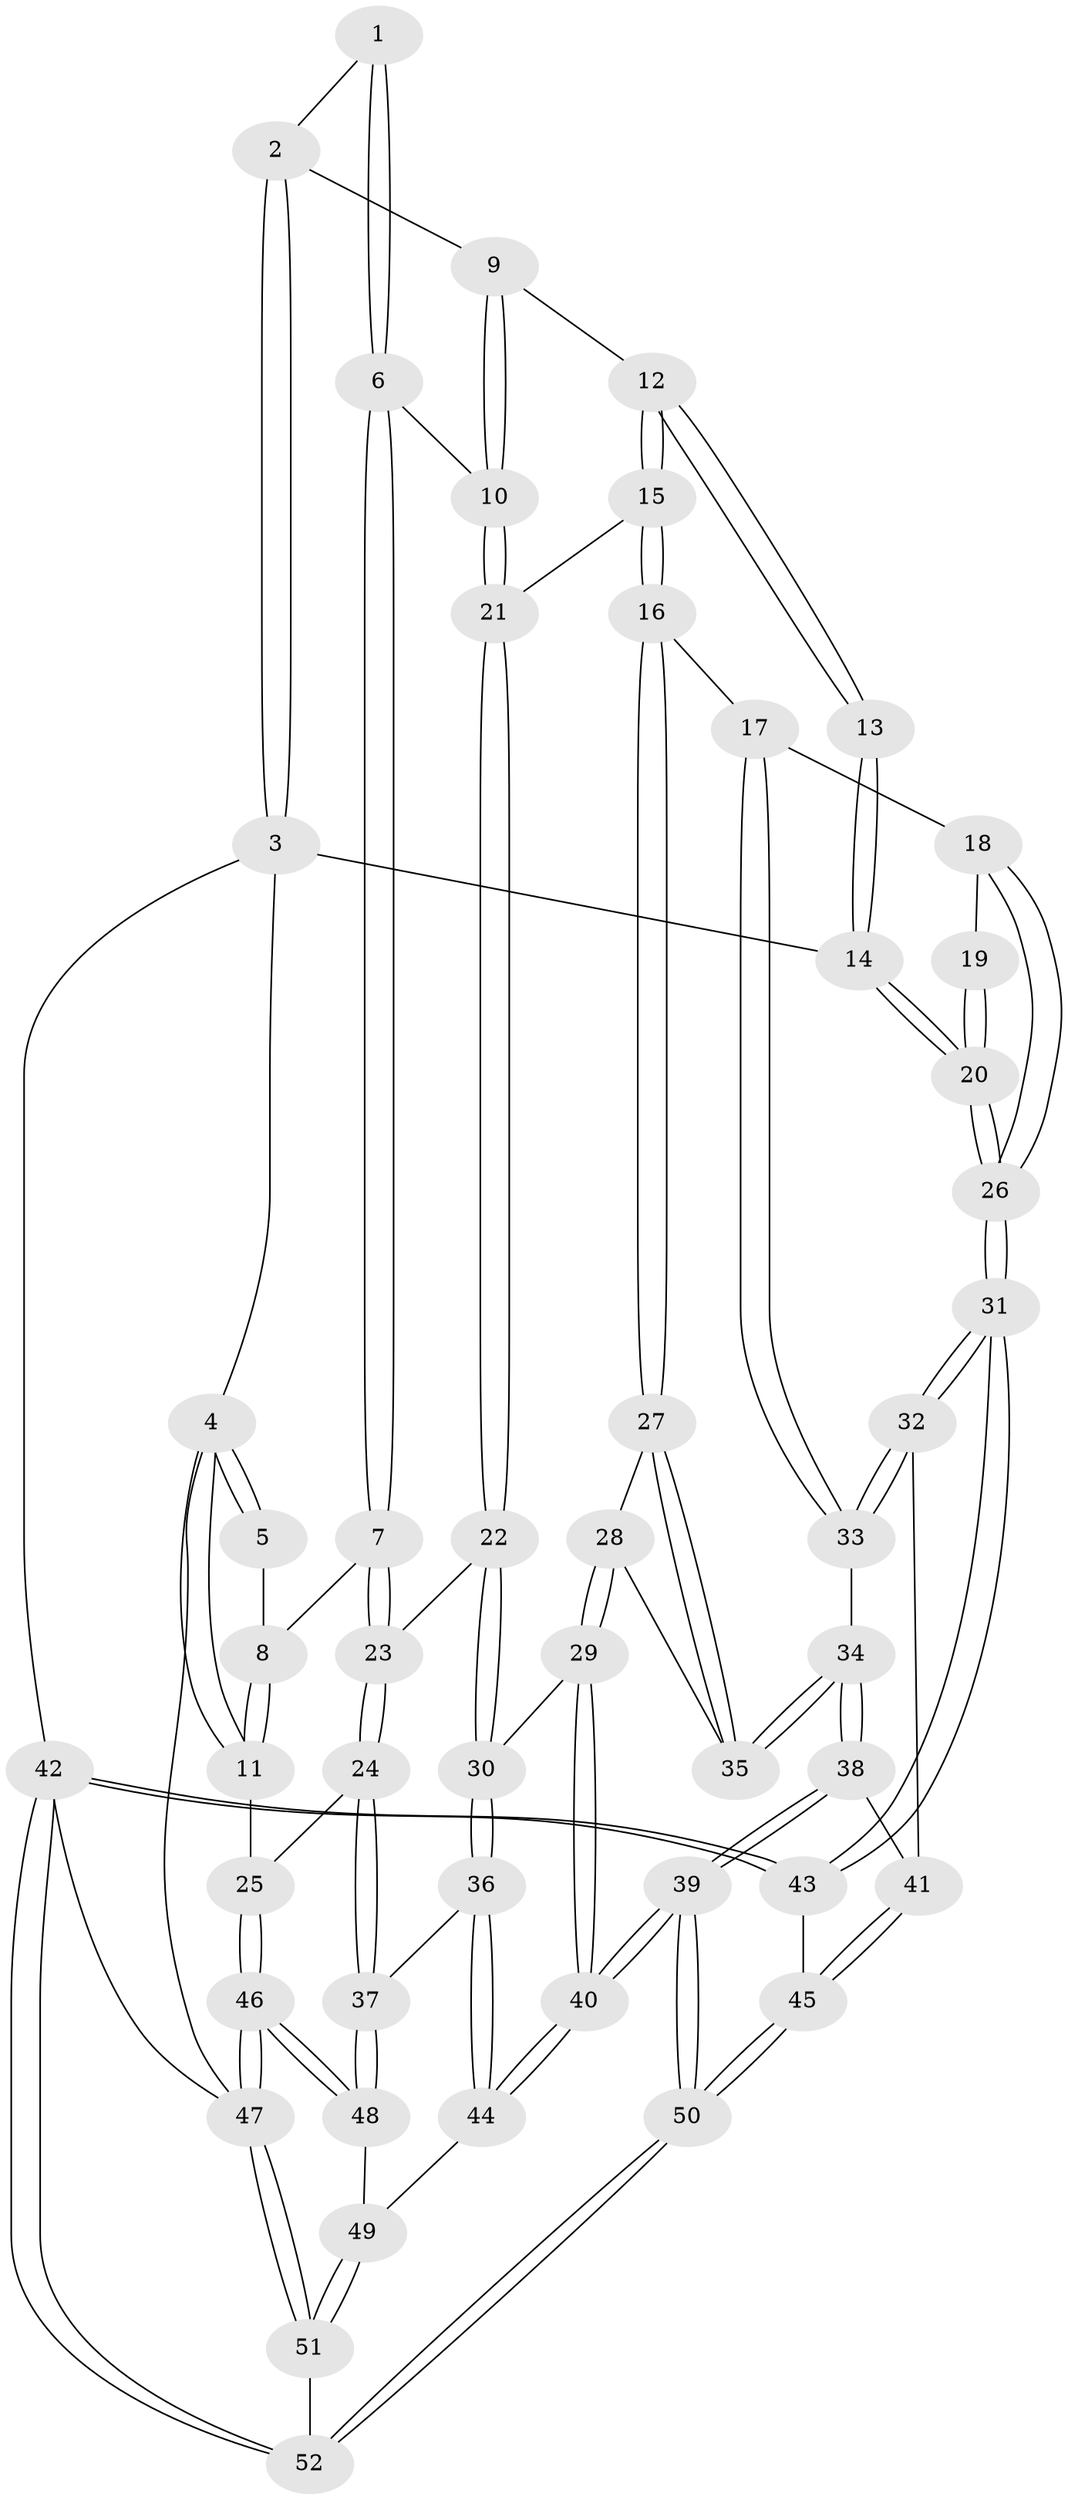 // coarse degree distribution, {4: 0.35714285714285715, 5: 0.32142857142857145, 3: 0.14285714285714285, 6: 0.14285714285714285, 7: 0.03571428571428571}
// Generated by graph-tools (version 1.1) at 2025/24/03/03/25 07:24:37]
// undirected, 52 vertices, 127 edges
graph export_dot {
graph [start="1"]
  node [color=gray90,style=filled];
  1 [pos="+0.3000051392984459+0"];
  2 [pos="+0.5490225782982514+0"];
  3 [pos="+1+0"];
  4 [pos="+0+0"];
  5 [pos="+0.16947999857961707+0"];
  6 [pos="+0.20481024960626135+0.22616979332566614"];
  7 [pos="+0.18243940897623637+0.23359328742722626"];
  8 [pos="+0.15032610505778218+0.15960969875811434"];
  9 [pos="+0.5593084857150113+0.0031113130409462825"];
  10 [pos="+0.3072846284424074+0.20822871069879792"];
  11 [pos="+0+0"];
  12 [pos="+0.6208171471065674+0.09435168111170456"];
  13 [pos="+0.8686372150898336+0.14312886727323276"];
  14 [pos="+1+0.05885971417581206"];
  15 [pos="+0.633277825673125+0.33580791869507687"];
  16 [pos="+0.6646658431884501+0.37415545753901974"];
  17 [pos="+0.7007369866389601+0.3844621915450016"];
  18 [pos="+0.8237194243349416+0.3745126315063106"];
  19 [pos="+0.8572666654813018+0.2480728986761032"];
  20 [pos="+1+0.45946748164749635"];
  21 [pos="+0.4421465742211096+0.40109947478738384"];
  22 [pos="+0.41815415595961886+0.44206621280067115"];
  23 [pos="+0.11130389407647308+0.32110426714093"];
  24 [pos="+0+0.4280846519971371"];
  25 [pos="+0+0.4328725421324574"];
  26 [pos="+1+0.4880767976600797"];
  27 [pos="+0.659931532348156+0.3913744931736405"];
  28 [pos="+0.470099075641727+0.5857821807822327"];
  29 [pos="+0.39879618422376223+0.5987886177010506"];
  30 [pos="+0.3803738716133614+0.5838498243240686"];
  31 [pos="+1+0.5349866771941427"];
  32 [pos="+0.9361301657846128+0.6028176569531158"];
  33 [pos="+0.8018061859274657+0.5666174836946181"];
  34 [pos="+0.668832286536047+0.642491759268391"];
  35 [pos="+0.638208185364975+0.5964592702347196"];
  36 [pos="+0.23245002802517795+0.5921703429930553"];
  37 [pos="+0.1744838803793232+0.58077542505077"];
  38 [pos="+0.6735814867054926+0.7379565432762892"];
  39 [pos="+0.5799829991588409+0.9940253760857661"];
  40 [pos="+0.5257478259851642+0.9336927833715488"];
  41 [pos="+0.8728182149347898+0.6737726539607436"];
  42 [pos="+1+1"];
  43 [pos="+1+0.7747722348502247"];
  44 [pos="+0.3000336874535454+0.8473179632676371"];
  45 [pos="+0.8488698931449862+0.896866793928357"];
  46 [pos="+0+0.866103141873648"];
  47 [pos="+0+1"];
  48 [pos="+0.11753117394119593+0.8563194070771212"];
  49 [pos="+0.12230713643055102+0.860332535523071"];
  50 [pos="+0.6043938256231031+1"];
  51 [pos="+0.23038612568110056+1"];
  52 [pos="+0.6034118760490441+1"];
  1 -- 2;
  1 -- 6;
  1 -- 6;
  2 -- 3;
  2 -- 3;
  2 -- 9;
  3 -- 4;
  3 -- 14;
  3 -- 42;
  4 -- 5;
  4 -- 5;
  4 -- 11;
  4 -- 11;
  4 -- 47;
  5 -- 8;
  6 -- 7;
  6 -- 7;
  6 -- 10;
  7 -- 8;
  7 -- 23;
  7 -- 23;
  8 -- 11;
  8 -- 11;
  9 -- 10;
  9 -- 10;
  9 -- 12;
  10 -- 21;
  10 -- 21;
  11 -- 25;
  12 -- 13;
  12 -- 13;
  12 -- 15;
  12 -- 15;
  13 -- 14;
  13 -- 14;
  14 -- 20;
  14 -- 20;
  15 -- 16;
  15 -- 16;
  15 -- 21;
  16 -- 17;
  16 -- 27;
  16 -- 27;
  17 -- 18;
  17 -- 33;
  17 -- 33;
  18 -- 19;
  18 -- 26;
  18 -- 26;
  19 -- 20;
  19 -- 20;
  20 -- 26;
  20 -- 26;
  21 -- 22;
  21 -- 22;
  22 -- 23;
  22 -- 30;
  22 -- 30;
  23 -- 24;
  23 -- 24;
  24 -- 25;
  24 -- 37;
  24 -- 37;
  25 -- 46;
  25 -- 46;
  26 -- 31;
  26 -- 31;
  27 -- 28;
  27 -- 35;
  27 -- 35;
  28 -- 29;
  28 -- 29;
  28 -- 35;
  29 -- 30;
  29 -- 40;
  29 -- 40;
  30 -- 36;
  30 -- 36;
  31 -- 32;
  31 -- 32;
  31 -- 43;
  31 -- 43;
  32 -- 33;
  32 -- 33;
  32 -- 41;
  33 -- 34;
  34 -- 35;
  34 -- 35;
  34 -- 38;
  34 -- 38;
  36 -- 37;
  36 -- 44;
  36 -- 44;
  37 -- 48;
  37 -- 48;
  38 -- 39;
  38 -- 39;
  38 -- 41;
  39 -- 40;
  39 -- 40;
  39 -- 50;
  39 -- 50;
  40 -- 44;
  40 -- 44;
  41 -- 45;
  41 -- 45;
  42 -- 43;
  42 -- 43;
  42 -- 52;
  42 -- 52;
  42 -- 47;
  43 -- 45;
  44 -- 49;
  45 -- 50;
  45 -- 50;
  46 -- 47;
  46 -- 47;
  46 -- 48;
  46 -- 48;
  47 -- 51;
  47 -- 51;
  48 -- 49;
  49 -- 51;
  49 -- 51;
  50 -- 52;
  50 -- 52;
  51 -- 52;
}
